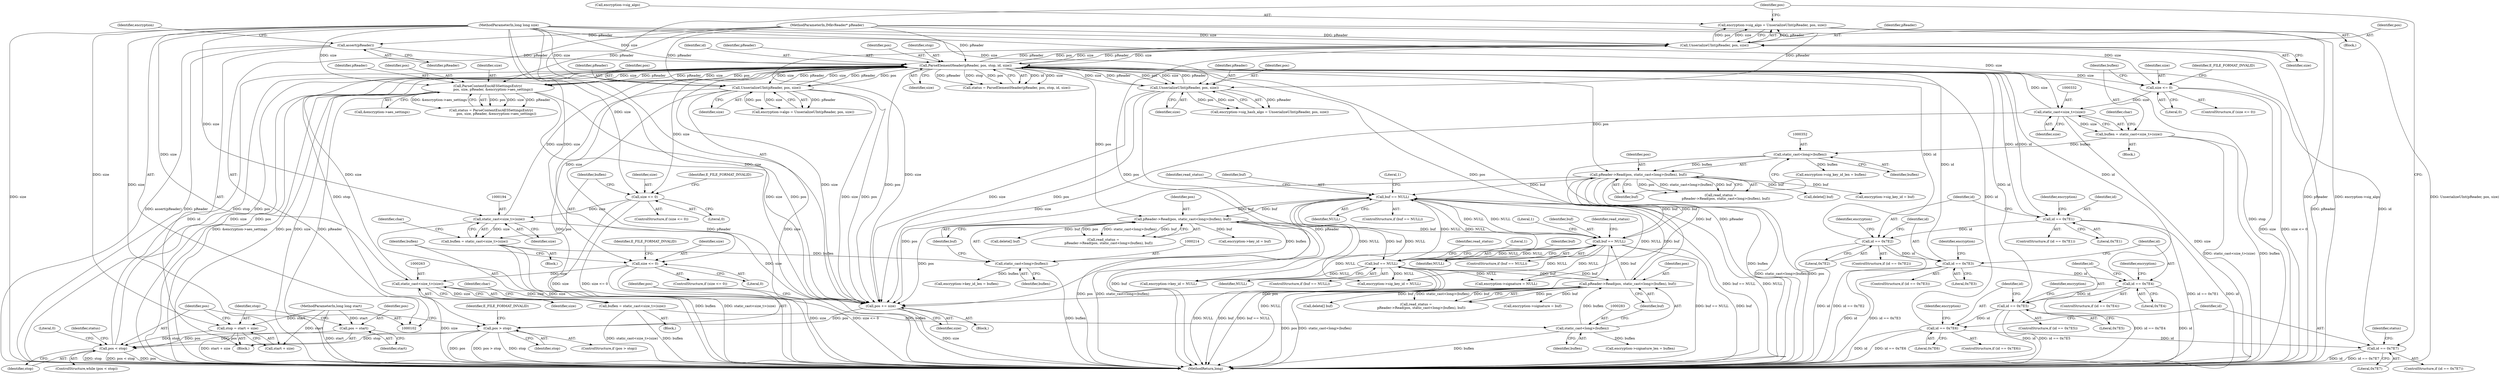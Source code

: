 digraph "0_Android_cc274e2abe8b2a6698a5c47d8aa4bb45f1f9538d_52@API" {
"1000378" [label="(Call,encryption->sig_algo = UnserializeUInt(pReader, pos, size))"];
"1000382" [label="(Call,UnserializeUInt(pReader, pos, size))"];
"1000132" [label="(Call,ParseElementHeader(pReader, pos, stop, id, size))"];
"1000396" [label="(Call,UnserializeUInt(pReader, pos, size))"];
"1000105" [label="(MethodParameterIn,IMkvReader* pReader)"];
"1000104" [label="(MethodParameterIn,long long size)"];
"1000409" [label="(Call,ParseContentEncAESSettingsEntry(\n          pos, size, pReader, &encryption->aes_settings))"];
"1000153" [label="(Call,UnserializeUInt(pReader, pos, size))"];
"1000108" [label="(Call,assert(pReader))"];
"1000123" [label="(Call,pos < stop)"];
"1000113" [label="(Call,pos = start)"];
"1000103" [label="(MethodParameterIn,long long start)"];
"1000425" [label="(Call,pos > stop)"];
"1000421" [label="(Call,pos += size)"];
"1000331" [label="(Call,static_cast<size_t>(size))"];
"1000323" [label="(Call,size <= 0)"];
"1000193" [label="(Call,static_cast<size_t>(size))"];
"1000185" [label="(Call,size <= 0)"];
"1000262" [label="(Call,static_cast<size_t>(size))"];
"1000254" [label="(Call,size <= 0)"];
"1000211" [label="(Call,pReader->Read(pos, static_cast<long>(buflen), buf))"];
"1000213" [label="(Call,static_cast<long>(buflen))"];
"1000191" [label="(Call,buflen = static_cast<size_t>(size))"];
"1000202" [label="(Call,buf == NULL)"];
"1000349" [label="(Call,pReader->Read(pos, static_cast<long>(buflen), buf))"];
"1000351" [label="(Call,static_cast<long>(buflen))"];
"1000329" [label="(Call,buflen = static_cast<size_t>(size))"];
"1000340" [label="(Call,buf == NULL)"];
"1000280" [label="(Call,pReader->Read(pos, static_cast<long>(buflen), buf))"];
"1000282" [label="(Call,static_cast<long>(buflen))"];
"1000260" [label="(Call,buflen = static_cast<size_t>(size))"];
"1000271" [label="(Call,buf == NULL)"];
"1000117" [label="(Call,stop = start + size)"];
"1000167" [label="(Call,id == 0x7E2)"];
"1000145" [label="(Call,id == 0x7E1)"];
"1000374" [label="(Call,id == 0x7E5)"];
"1000305" [label="(Call,id == 0x7E4)"];
"1000236" [label="(Call,id == 0x7E3)"];
"1000388" [label="(Call,id == 0x7E6)"];
"1000402" [label="(Call,id == 0x7E7)"];
"1000385" [label="(Identifier,size)"];
"1000243" [label="(Call,encryption->signature = NULL)"];
"1000349" [label="(Call,pReader->Read(pos, static_cast<long>(buflen), buf))"];
"1000220" [label="(Call,delete[] buf)"];
"1000258" [label="(Identifier,E_FILE_FORMAT_INVALID)"];
"1000362" [label="(Call,encryption->sig_key_id = buf)"];
"1000186" [label="(Identifier,size)"];
"1000151" [label="(Identifier,encryption)"];
"1000273" [label="(Identifier,NULL)"];
"1000422" [label="(Identifier,pos)"];
"1000137" [label="(Identifier,size)"];
"1000212" [label="(Identifier,pos)"];
"1000270" [label="(ControlStructure,if (buf == NULL))"];
"1000373" [label="(ControlStructure,if (id == 0x7E5))"];
"1000380" [label="(Identifier,encryption)"];
"1000117" [label="(Call,stop = start + size)"];
"1000213" [label="(Call,static_cast<long>(buflen))"];
"1000210" [label="(Identifier,read_status)"];
"1000156" [label="(Identifier,size)"];
"1000118" [label="(Identifier,stop)"];
"1000271" [label="(Call,buf == NULL)"];
"1000390" [label="(Literal,0x7E6)"];
"1000404" [label="(Literal,0x7E7)"];
"1000211" [label="(Call,pReader->Read(pos, static_cast<long>(buflen), buf))"];
"1000124" [label="(Identifier,pos)"];
"1000146" [label="(Identifier,id)"];
"1000402" [label="(Call,id == 0x7E7)"];
"1000410" [label="(Identifier,pos)"];
"1000304" [label="(ControlStructure,if (id == 0x7E4))"];
"1000241" [label="(Identifier,encryption)"];
"1000426" [label="(Identifier,pos)"];
"1000195" [label="(Identifier,size)"];
"1000154" [label="(Identifier,pReader)"];
"1000115" [label="(Identifier,start)"];
"1000306" [label="(Identifier,id)"];
"1000132" [label="(Call,ParseElementHeader(pReader, pos, stop, id, size))"];
"1000114" [label="(Identifier,pos)"];
"1000170" [label="(Block,)"];
"1000145" [label="(Call,id == 0x7E1)"];
"1000209" [label="(Call,read_status =\n          pReader->Read(pos, static_cast<long>(buflen), buf))"];
"1000431" [label="(Literal,0)"];
"1000379" [label="(Call,encryption->sig_algo)"];
"1000236" [label="(Call,id == 0x7E3)"];
"1000123" [label="(Call,pos < stop)"];
"1000144" [label="(ControlStructure,if (id == 0x7E1))"];
"1000325" [label="(Literal,0)"];
"1000126" [label="(Block,)"];
"1000401" [label="(ControlStructure,if (id == 0x7E7))"];
"1000335" [label="(Identifier,char)"];
"1000367" [label="(Call,encryption->sig_key_id_len = buflen)"];
"1000331" [label="(Call,static_cast<size_t>(size))"];
"1000167" [label="(Call,id == 0x7E2)"];
"1000398" [label="(Identifier,pos)"];
"1000256" [label="(Literal,0)"];
"1000215" [label="(Identifier,buflen)"];
"1000109" [label="(Identifier,pReader)"];
"1000323" [label="(Call,size <= 0)"];
"1000189" [label="(Identifier,E_FILE_FORMAT_INVALID)"];
"1000340" [label="(Call,buf == NULL)"];
"1000432" [label="(MethodReturn,long)"];
"1000119" [label="(Call,start + size)"];
"1000136" [label="(Identifier,id)"];
"1000216" [label="(Identifier,buf)"];
"1000308" [label="(Block,)"];
"1000169" [label="(Literal,0x7E2)"];
"1000264" [label="(Identifier,size)"];
"1000375" [label="(Identifier,id)"];
"1000341" [label="(Identifier,buf)"];
"1000168" [label="(Identifier,id)"];
"1000423" [label="(Identifier,size)"];
"1000407" [label="(Call,status = ParseContentEncAESSettingsEntry(\n          pos, size, pReader, &encryption->aes_settings))"];
"1000149" [label="(Call,encryption->algo = UnserializeUInt(pReader, pos, size))"];
"1000383" [label="(Identifier,pReader)"];
"1000272" [label="(Identifier,buf)"];
"1000192" [label="(Identifier,buflen)"];
"1000260" [label="(Call,buflen = static_cast<size_t>(size))"];
"1000378" [label="(Call,encryption->sig_algo = UnserializeUInt(pReader, pos, size))"];
"1000310" [label="(Identifier,encryption)"];
"1000351" [label="(Call,static_cast<long>(buflen))"];
"1000425" [label="(Call,pos > stop)"];
"1000285" [label="(Identifier,buf)"];
"1000348" [label="(Identifier,read_status)"];
"1000279" [label="(Identifier,read_status)"];
"1000387" [label="(ControlStructure,if (id == 0x7E6))"];
"1000224" [label="(Call,encryption->key_id = buf)"];
"1000330" [label="(Identifier,buflen)"];
"1000427" [label="(Identifier,stop)"];
"1000345" [label="(Literal,1)"];
"1000122" [label="(ControlStructure,while (pos < stop))"];
"1000281" [label="(Identifier,pos)"];
"1000130" [label="(Call,status = ParseElementHeader(pReader, pos, stop, id, size))"];
"1000155" [label="(Identifier,pos)"];
"1000104" [label="(MethodParameterIn,long long size)"];
"1000111" [label="(Identifier,encryption)"];
"1000204" [label="(Identifier,NULL)"];
"1000305" [label="(Call,id == 0x7E4)"];
"1000108" [label="(Call,assert(pReader))"];
"1000147" [label="(Literal,0x7E1)"];
"1000354" [label="(Identifier,buf)"];
"1000289" [label="(Call,delete[] buf)"];
"1000409" [label="(Call,ParseContentEncAESSettingsEntry(\n          pos, size, pReader, &encryption->aes_settings))"];
"1000376" [label="(Literal,0x7E5)"];
"1000153" [label="(Call,UnserializeUInt(pReader, pos, size))"];
"1000133" [label="(Identifier,pReader)"];
"1000131" [label="(Identifier,status)"];
"1000107" [label="(Block,)"];
"1000421" [label="(Call,pos += size)"];
"1000103" [label="(MethodParameterIn,long long start)"];
"1000282" [label="(Call,static_cast<long>(buflen))"];
"1000347" [label="(Call,read_status =\n          pReader->Read(pos, static_cast<long>(buflen), buf))"];
"1000329" [label="(Call,buflen = static_cast<size_t>(size))"];
"1000253" [label="(ControlStructure,if (size <= 0))"];
"1000358" [label="(Call,delete[] buf)"];
"1000134" [label="(Identifier,pos)"];
"1000280" [label="(Call,pReader->Read(pos, static_cast<long>(buflen), buf))"];
"1000174" [label="(Call,encryption->key_id = NULL)"];
"1000408" [label="(Identifier,status)"];
"1000276" [label="(Literal,1)"];
"1000105" [label="(MethodParameterIn,IMkvReader* pReader)"];
"1000394" [label="(Identifier,encryption)"];
"1000262" [label="(Call,static_cast<size_t>(size))"];
"1000403" [label="(Identifier,id)"];
"1000389" [label="(Identifier,id)"];
"1000384" [label="(Identifier,pos)"];
"1000342" [label="(Identifier,NULL)"];
"1000392" [label="(Call,encryption->sig_hash_algo = UnserializeUInt(pReader, pos, size))"];
"1000324" [label="(Identifier,size)"];
"1000254" [label="(Call,size <= 0)"];
"1000327" [label="(Identifier,E_FILE_FORMAT_INVALID)"];
"1000278" [label="(Call,read_status =\n          pReader->Read(pos, static_cast<long>(buflen), buf))"];
"1000197" [label="(Identifier,char)"];
"1000166" [label="(ControlStructure,if (id == 0x7E2))"];
"1000388" [label="(Call,id == 0x7E6)"];
"1000382" [label="(Call,UnserializeUInt(pReader, pos, size))"];
"1000307" [label="(Literal,0x7E4)"];
"1000413" [label="(Call,&encryption->aes_settings)"];
"1000374" [label="(Call,id == 0x7E5)"];
"1000411" [label="(Identifier,size)"];
"1000191" [label="(Call,buflen = static_cast<size_t>(size))"];
"1000424" [label="(ControlStructure,if (pos > stop))"];
"1000284" [label="(Identifier,buflen)"];
"1000113" [label="(Call,pos = start)"];
"1000184" [label="(ControlStructure,if (size <= 0))"];
"1000353" [label="(Identifier,buflen)"];
"1000135" [label="(Identifier,stop)"];
"1000203" [label="(Identifier,buf)"];
"1000298" [label="(Call,encryption->signature_len = buflen)"];
"1000312" [label="(Call,encryption->sig_key_id = NULL)"];
"1000396" [label="(Call,UnserializeUInt(pReader, pos, size))"];
"1000237" [label="(Identifier,id)"];
"1000229" [label="(Call,encryption->key_id_len = buflen)"];
"1000266" [label="(Identifier,char)"];
"1000207" [label="(Literal,1)"];
"1000125" [label="(Identifier,stop)"];
"1000187" [label="(Literal,0)"];
"1000377" [label="(Block,)"];
"1000293" [label="(Call,encryption->signature = buf)"];
"1000255" [label="(Identifier,size)"];
"1000429" [label="(Identifier,E_FILE_FORMAT_INVALID)"];
"1000322" [label="(ControlStructure,if (size <= 0))"];
"1000235" [label="(ControlStructure,if (id == 0x7E3))"];
"1000397" [label="(Identifier,pReader)"];
"1000202" [label="(Call,buf == NULL)"];
"1000350" [label="(Identifier,pos)"];
"1000399" [label="(Identifier,size)"];
"1000201" [label="(ControlStructure,if (buf == NULL))"];
"1000238" [label="(Literal,0x7E3)"];
"1000412" [label="(Identifier,pReader)"];
"1000261" [label="(Identifier,buflen)"];
"1000333" [label="(Identifier,size)"];
"1000339" [label="(ControlStructure,if (buf == NULL))"];
"1000172" [label="(Identifier,encryption)"];
"1000185" [label="(Call,size <= 0)"];
"1000193" [label="(Call,static_cast<size_t>(size))"];
"1000239" [label="(Block,)"];
"1000378" -> "1000377"  [label="AST: "];
"1000378" -> "1000382"  [label="CFG: "];
"1000379" -> "1000378"  [label="AST: "];
"1000382" -> "1000378"  [label="AST: "];
"1000422" -> "1000378"  [label="CFG: "];
"1000378" -> "1000432"  [label="DDG: encryption->sig_algo"];
"1000378" -> "1000432"  [label="DDG: UnserializeUInt(pReader, pos, size)"];
"1000382" -> "1000378"  [label="DDG: pReader"];
"1000382" -> "1000378"  [label="DDG: pos"];
"1000382" -> "1000378"  [label="DDG: size"];
"1000382" -> "1000385"  [label="CFG: "];
"1000383" -> "1000382"  [label="AST: "];
"1000384" -> "1000382"  [label="AST: "];
"1000385" -> "1000382"  [label="AST: "];
"1000382" -> "1000432"  [label="DDG: pReader"];
"1000382" -> "1000132"  [label="DDG: pReader"];
"1000382" -> "1000132"  [label="DDG: size"];
"1000132" -> "1000382"  [label="DDG: pReader"];
"1000132" -> "1000382"  [label="DDG: pos"];
"1000132" -> "1000382"  [label="DDG: size"];
"1000105" -> "1000382"  [label="DDG: pReader"];
"1000104" -> "1000382"  [label="DDG: size"];
"1000382" -> "1000421"  [label="DDG: size"];
"1000382" -> "1000421"  [label="DDG: pos"];
"1000132" -> "1000130"  [label="AST: "];
"1000132" -> "1000137"  [label="CFG: "];
"1000133" -> "1000132"  [label="AST: "];
"1000134" -> "1000132"  [label="AST: "];
"1000135" -> "1000132"  [label="AST: "];
"1000136" -> "1000132"  [label="AST: "];
"1000137" -> "1000132"  [label="AST: "];
"1000130" -> "1000132"  [label="CFG: "];
"1000132" -> "1000432"  [label="DDG: pos"];
"1000132" -> "1000432"  [label="DDG: pReader"];
"1000132" -> "1000432"  [label="DDG: stop"];
"1000132" -> "1000432"  [label="DDG: id"];
"1000132" -> "1000432"  [label="DDG: size"];
"1000132" -> "1000130"  [label="DDG: id"];
"1000132" -> "1000130"  [label="DDG: size"];
"1000132" -> "1000130"  [label="DDG: pReader"];
"1000132" -> "1000130"  [label="DDG: stop"];
"1000132" -> "1000130"  [label="DDG: pos"];
"1000396" -> "1000132"  [label="DDG: pReader"];
"1000396" -> "1000132"  [label="DDG: size"];
"1000409" -> "1000132"  [label="DDG: pReader"];
"1000409" -> "1000132"  [label="DDG: size"];
"1000153" -> "1000132"  [label="DDG: pReader"];
"1000153" -> "1000132"  [label="DDG: size"];
"1000108" -> "1000132"  [label="DDG: pReader"];
"1000105" -> "1000132"  [label="DDG: pReader"];
"1000123" -> "1000132"  [label="DDG: pos"];
"1000123" -> "1000132"  [label="DDG: stop"];
"1000167" -> "1000132"  [label="DDG: id"];
"1000374" -> "1000132"  [label="DDG: id"];
"1000236" -> "1000132"  [label="DDG: id"];
"1000388" -> "1000132"  [label="DDG: id"];
"1000402" -> "1000132"  [label="DDG: id"];
"1000305" -> "1000132"  [label="DDG: id"];
"1000145" -> "1000132"  [label="DDG: id"];
"1000104" -> "1000132"  [label="DDG: size"];
"1000331" -> "1000132"  [label="DDG: size"];
"1000193" -> "1000132"  [label="DDG: size"];
"1000262" -> "1000132"  [label="DDG: size"];
"1000132" -> "1000145"  [label="DDG: id"];
"1000132" -> "1000153"  [label="DDG: pReader"];
"1000132" -> "1000153"  [label="DDG: pos"];
"1000132" -> "1000153"  [label="DDG: size"];
"1000132" -> "1000185"  [label="DDG: size"];
"1000132" -> "1000211"  [label="DDG: pos"];
"1000132" -> "1000254"  [label="DDG: size"];
"1000132" -> "1000280"  [label="DDG: pos"];
"1000132" -> "1000323"  [label="DDG: size"];
"1000132" -> "1000349"  [label="DDG: pos"];
"1000132" -> "1000396"  [label="DDG: pReader"];
"1000132" -> "1000396"  [label="DDG: pos"];
"1000132" -> "1000396"  [label="DDG: size"];
"1000132" -> "1000409"  [label="DDG: pos"];
"1000132" -> "1000409"  [label="DDG: size"];
"1000132" -> "1000409"  [label="DDG: pReader"];
"1000132" -> "1000421"  [label="DDG: size"];
"1000132" -> "1000421"  [label="DDG: pos"];
"1000132" -> "1000425"  [label="DDG: stop"];
"1000396" -> "1000392"  [label="AST: "];
"1000396" -> "1000399"  [label="CFG: "];
"1000397" -> "1000396"  [label="AST: "];
"1000398" -> "1000396"  [label="AST: "];
"1000399" -> "1000396"  [label="AST: "];
"1000392" -> "1000396"  [label="CFG: "];
"1000396" -> "1000432"  [label="DDG: pReader"];
"1000396" -> "1000392"  [label="DDG: pReader"];
"1000396" -> "1000392"  [label="DDG: pos"];
"1000396" -> "1000392"  [label="DDG: size"];
"1000105" -> "1000396"  [label="DDG: pReader"];
"1000104" -> "1000396"  [label="DDG: size"];
"1000396" -> "1000421"  [label="DDG: size"];
"1000396" -> "1000421"  [label="DDG: pos"];
"1000105" -> "1000102"  [label="AST: "];
"1000105" -> "1000432"  [label="DDG: pReader"];
"1000105" -> "1000108"  [label="DDG: pReader"];
"1000105" -> "1000153"  [label="DDG: pReader"];
"1000105" -> "1000409"  [label="DDG: pReader"];
"1000104" -> "1000102"  [label="AST: "];
"1000104" -> "1000432"  [label="DDG: size"];
"1000104" -> "1000117"  [label="DDG: size"];
"1000104" -> "1000119"  [label="DDG: size"];
"1000104" -> "1000153"  [label="DDG: size"];
"1000104" -> "1000185"  [label="DDG: size"];
"1000104" -> "1000193"  [label="DDG: size"];
"1000104" -> "1000254"  [label="DDG: size"];
"1000104" -> "1000262"  [label="DDG: size"];
"1000104" -> "1000323"  [label="DDG: size"];
"1000104" -> "1000331"  [label="DDG: size"];
"1000104" -> "1000409"  [label="DDG: size"];
"1000104" -> "1000421"  [label="DDG: size"];
"1000409" -> "1000407"  [label="AST: "];
"1000409" -> "1000413"  [label="CFG: "];
"1000410" -> "1000409"  [label="AST: "];
"1000411" -> "1000409"  [label="AST: "];
"1000412" -> "1000409"  [label="AST: "];
"1000413" -> "1000409"  [label="AST: "];
"1000407" -> "1000409"  [label="CFG: "];
"1000409" -> "1000432"  [label="DDG: size"];
"1000409" -> "1000432"  [label="DDG: pReader"];
"1000409" -> "1000432"  [label="DDG: &encryption->aes_settings"];
"1000409" -> "1000432"  [label="DDG: pos"];
"1000409" -> "1000407"  [label="DDG: pos"];
"1000409" -> "1000407"  [label="DDG: size"];
"1000409" -> "1000407"  [label="DDG: pReader"];
"1000409" -> "1000407"  [label="DDG: &encryption->aes_settings"];
"1000409" -> "1000421"  [label="DDG: size"];
"1000409" -> "1000421"  [label="DDG: pos"];
"1000153" -> "1000149"  [label="AST: "];
"1000153" -> "1000156"  [label="CFG: "];
"1000154" -> "1000153"  [label="AST: "];
"1000155" -> "1000153"  [label="AST: "];
"1000156" -> "1000153"  [label="AST: "];
"1000149" -> "1000153"  [label="CFG: "];
"1000153" -> "1000432"  [label="DDG: pos"];
"1000153" -> "1000432"  [label="DDG: pReader"];
"1000153" -> "1000432"  [label="DDG: size"];
"1000153" -> "1000149"  [label="DDG: pReader"];
"1000153" -> "1000149"  [label="DDG: pos"];
"1000153" -> "1000149"  [label="DDG: size"];
"1000153" -> "1000421"  [label="DDG: size"];
"1000153" -> "1000421"  [label="DDG: pos"];
"1000108" -> "1000107"  [label="AST: "];
"1000108" -> "1000109"  [label="CFG: "];
"1000109" -> "1000108"  [label="AST: "];
"1000111" -> "1000108"  [label="CFG: "];
"1000108" -> "1000432"  [label="DDG: assert(pReader)"];
"1000108" -> "1000432"  [label="DDG: pReader"];
"1000123" -> "1000122"  [label="AST: "];
"1000123" -> "1000125"  [label="CFG: "];
"1000124" -> "1000123"  [label="AST: "];
"1000125" -> "1000123"  [label="AST: "];
"1000131" -> "1000123"  [label="CFG: "];
"1000431" -> "1000123"  [label="CFG: "];
"1000123" -> "1000432"  [label="DDG: stop"];
"1000123" -> "1000432"  [label="DDG: pos < stop"];
"1000123" -> "1000432"  [label="DDG: pos"];
"1000113" -> "1000123"  [label="DDG: pos"];
"1000425" -> "1000123"  [label="DDG: pos"];
"1000425" -> "1000123"  [label="DDG: stop"];
"1000117" -> "1000123"  [label="DDG: stop"];
"1000113" -> "1000107"  [label="AST: "];
"1000113" -> "1000115"  [label="CFG: "];
"1000114" -> "1000113"  [label="AST: "];
"1000115" -> "1000113"  [label="AST: "];
"1000118" -> "1000113"  [label="CFG: "];
"1000103" -> "1000113"  [label="DDG: start"];
"1000103" -> "1000102"  [label="AST: "];
"1000103" -> "1000432"  [label="DDG: start"];
"1000103" -> "1000117"  [label="DDG: start"];
"1000103" -> "1000119"  [label="DDG: start"];
"1000425" -> "1000424"  [label="AST: "];
"1000425" -> "1000427"  [label="CFG: "];
"1000426" -> "1000425"  [label="AST: "];
"1000427" -> "1000425"  [label="AST: "];
"1000124" -> "1000425"  [label="CFG: "];
"1000429" -> "1000425"  [label="CFG: "];
"1000425" -> "1000432"  [label="DDG: stop"];
"1000425" -> "1000432"  [label="DDG: pos"];
"1000425" -> "1000432"  [label="DDG: pos > stop"];
"1000421" -> "1000425"  [label="DDG: pos"];
"1000421" -> "1000126"  [label="AST: "];
"1000421" -> "1000423"  [label="CFG: "];
"1000422" -> "1000421"  [label="AST: "];
"1000423" -> "1000421"  [label="AST: "];
"1000426" -> "1000421"  [label="CFG: "];
"1000421" -> "1000432"  [label="DDG: size"];
"1000331" -> "1000421"  [label="DDG: size"];
"1000193" -> "1000421"  [label="DDG: size"];
"1000262" -> "1000421"  [label="DDG: size"];
"1000211" -> "1000421"  [label="DDG: pos"];
"1000280" -> "1000421"  [label="DDG: pos"];
"1000349" -> "1000421"  [label="DDG: pos"];
"1000331" -> "1000329"  [label="AST: "];
"1000331" -> "1000333"  [label="CFG: "];
"1000332" -> "1000331"  [label="AST: "];
"1000333" -> "1000331"  [label="AST: "];
"1000329" -> "1000331"  [label="CFG: "];
"1000331" -> "1000432"  [label="DDG: size"];
"1000331" -> "1000329"  [label="DDG: size"];
"1000323" -> "1000331"  [label="DDG: size"];
"1000323" -> "1000322"  [label="AST: "];
"1000323" -> "1000325"  [label="CFG: "];
"1000324" -> "1000323"  [label="AST: "];
"1000325" -> "1000323"  [label="AST: "];
"1000327" -> "1000323"  [label="CFG: "];
"1000330" -> "1000323"  [label="CFG: "];
"1000323" -> "1000432"  [label="DDG: size"];
"1000323" -> "1000432"  [label="DDG: size <= 0"];
"1000193" -> "1000191"  [label="AST: "];
"1000193" -> "1000195"  [label="CFG: "];
"1000194" -> "1000193"  [label="AST: "];
"1000195" -> "1000193"  [label="AST: "];
"1000191" -> "1000193"  [label="CFG: "];
"1000193" -> "1000432"  [label="DDG: size"];
"1000193" -> "1000191"  [label="DDG: size"];
"1000185" -> "1000193"  [label="DDG: size"];
"1000185" -> "1000184"  [label="AST: "];
"1000185" -> "1000187"  [label="CFG: "];
"1000186" -> "1000185"  [label="AST: "];
"1000187" -> "1000185"  [label="AST: "];
"1000189" -> "1000185"  [label="CFG: "];
"1000192" -> "1000185"  [label="CFG: "];
"1000185" -> "1000432"  [label="DDG: size"];
"1000185" -> "1000432"  [label="DDG: size <= 0"];
"1000262" -> "1000260"  [label="AST: "];
"1000262" -> "1000264"  [label="CFG: "];
"1000263" -> "1000262"  [label="AST: "];
"1000264" -> "1000262"  [label="AST: "];
"1000260" -> "1000262"  [label="CFG: "];
"1000262" -> "1000432"  [label="DDG: size"];
"1000262" -> "1000260"  [label="DDG: size"];
"1000254" -> "1000262"  [label="DDG: size"];
"1000254" -> "1000253"  [label="AST: "];
"1000254" -> "1000256"  [label="CFG: "];
"1000255" -> "1000254"  [label="AST: "];
"1000256" -> "1000254"  [label="AST: "];
"1000258" -> "1000254"  [label="CFG: "];
"1000261" -> "1000254"  [label="CFG: "];
"1000254" -> "1000432"  [label="DDG: size"];
"1000254" -> "1000432"  [label="DDG: size <= 0"];
"1000211" -> "1000209"  [label="AST: "];
"1000211" -> "1000216"  [label="CFG: "];
"1000212" -> "1000211"  [label="AST: "];
"1000213" -> "1000211"  [label="AST: "];
"1000216" -> "1000211"  [label="AST: "];
"1000209" -> "1000211"  [label="CFG: "];
"1000211" -> "1000432"  [label="DDG: pos"];
"1000211" -> "1000432"  [label="DDG: static_cast<long>(buflen)"];
"1000211" -> "1000202"  [label="DDG: buf"];
"1000211" -> "1000209"  [label="DDG: pos"];
"1000211" -> "1000209"  [label="DDG: static_cast<long>(buflen)"];
"1000211" -> "1000209"  [label="DDG: buf"];
"1000213" -> "1000211"  [label="DDG: buflen"];
"1000202" -> "1000211"  [label="DDG: buf"];
"1000211" -> "1000220"  [label="DDG: buf"];
"1000211" -> "1000224"  [label="DDG: buf"];
"1000211" -> "1000271"  [label="DDG: buf"];
"1000211" -> "1000340"  [label="DDG: buf"];
"1000213" -> "1000215"  [label="CFG: "];
"1000214" -> "1000213"  [label="AST: "];
"1000215" -> "1000213"  [label="AST: "];
"1000216" -> "1000213"  [label="CFG: "];
"1000213" -> "1000432"  [label="DDG: buflen"];
"1000191" -> "1000213"  [label="DDG: buflen"];
"1000213" -> "1000229"  [label="DDG: buflen"];
"1000191" -> "1000170"  [label="AST: "];
"1000192" -> "1000191"  [label="AST: "];
"1000197" -> "1000191"  [label="CFG: "];
"1000191" -> "1000432"  [label="DDG: static_cast<size_t>(size)"];
"1000191" -> "1000432"  [label="DDG: buflen"];
"1000202" -> "1000201"  [label="AST: "];
"1000202" -> "1000204"  [label="CFG: "];
"1000203" -> "1000202"  [label="AST: "];
"1000204" -> "1000202"  [label="AST: "];
"1000207" -> "1000202"  [label="CFG: "];
"1000210" -> "1000202"  [label="CFG: "];
"1000202" -> "1000432"  [label="DDG: buf"];
"1000202" -> "1000432"  [label="DDG: buf == NULL"];
"1000202" -> "1000432"  [label="DDG: NULL"];
"1000202" -> "1000174"  [label="DDG: NULL"];
"1000349" -> "1000202"  [label="DDG: buf"];
"1000280" -> "1000202"  [label="DDG: buf"];
"1000340" -> "1000202"  [label="DDG: NULL"];
"1000271" -> "1000202"  [label="DDG: NULL"];
"1000202" -> "1000243"  [label="DDG: NULL"];
"1000202" -> "1000271"  [label="DDG: NULL"];
"1000202" -> "1000312"  [label="DDG: NULL"];
"1000202" -> "1000340"  [label="DDG: NULL"];
"1000349" -> "1000347"  [label="AST: "];
"1000349" -> "1000354"  [label="CFG: "];
"1000350" -> "1000349"  [label="AST: "];
"1000351" -> "1000349"  [label="AST: "];
"1000354" -> "1000349"  [label="AST: "];
"1000347" -> "1000349"  [label="CFG: "];
"1000349" -> "1000432"  [label="DDG: static_cast<long>(buflen)"];
"1000349" -> "1000432"  [label="DDG: pos"];
"1000349" -> "1000271"  [label="DDG: buf"];
"1000349" -> "1000340"  [label="DDG: buf"];
"1000349" -> "1000347"  [label="DDG: pos"];
"1000349" -> "1000347"  [label="DDG: static_cast<long>(buflen)"];
"1000349" -> "1000347"  [label="DDG: buf"];
"1000351" -> "1000349"  [label="DDG: buflen"];
"1000340" -> "1000349"  [label="DDG: buf"];
"1000349" -> "1000358"  [label="DDG: buf"];
"1000349" -> "1000362"  [label="DDG: buf"];
"1000351" -> "1000353"  [label="CFG: "];
"1000352" -> "1000351"  [label="AST: "];
"1000353" -> "1000351"  [label="AST: "];
"1000354" -> "1000351"  [label="CFG: "];
"1000351" -> "1000432"  [label="DDG: buflen"];
"1000329" -> "1000351"  [label="DDG: buflen"];
"1000351" -> "1000367"  [label="DDG: buflen"];
"1000329" -> "1000308"  [label="AST: "];
"1000330" -> "1000329"  [label="AST: "];
"1000335" -> "1000329"  [label="CFG: "];
"1000329" -> "1000432"  [label="DDG: static_cast<size_t>(size)"];
"1000329" -> "1000432"  [label="DDG: buflen"];
"1000340" -> "1000339"  [label="AST: "];
"1000340" -> "1000342"  [label="CFG: "];
"1000341" -> "1000340"  [label="AST: "];
"1000342" -> "1000340"  [label="AST: "];
"1000345" -> "1000340"  [label="CFG: "];
"1000348" -> "1000340"  [label="CFG: "];
"1000340" -> "1000432"  [label="DDG: NULL"];
"1000340" -> "1000432"  [label="DDG: buf == NULL"];
"1000340" -> "1000432"  [label="DDG: buf"];
"1000340" -> "1000174"  [label="DDG: NULL"];
"1000340" -> "1000243"  [label="DDG: NULL"];
"1000340" -> "1000271"  [label="DDG: NULL"];
"1000340" -> "1000312"  [label="DDG: NULL"];
"1000280" -> "1000340"  [label="DDG: buf"];
"1000271" -> "1000340"  [label="DDG: NULL"];
"1000280" -> "1000278"  [label="AST: "];
"1000280" -> "1000285"  [label="CFG: "];
"1000281" -> "1000280"  [label="AST: "];
"1000282" -> "1000280"  [label="AST: "];
"1000285" -> "1000280"  [label="AST: "];
"1000278" -> "1000280"  [label="CFG: "];
"1000280" -> "1000432"  [label="DDG: static_cast<long>(buflen)"];
"1000280" -> "1000432"  [label="DDG: pos"];
"1000280" -> "1000271"  [label="DDG: buf"];
"1000280" -> "1000278"  [label="DDG: pos"];
"1000280" -> "1000278"  [label="DDG: static_cast<long>(buflen)"];
"1000280" -> "1000278"  [label="DDG: buf"];
"1000282" -> "1000280"  [label="DDG: buflen"];
"1000271" -> "1000280"  [label="DDG: buf"];
"1000280" -> "1000289"  [label="DDG: buf"];
"1000280" -> "1000293"  [label="DDG: buf"];
"1000282" -> "1000284"  [label="CFG: "];
"1000283" -> "1000282"  [label="AST: "];
"1000284" -> "1000282"  [label="AST: "];
"1000285" -> "1000282"  [label="CFG: "];
"1000282" -> "1000432"  [label="DDG: buflen"];
"1000260" -> "1000282"  [label="DDG: buflen"];
"1000282" -> "1000298"  [label="DDG: buflen"];
"1000260" -> "1000239"  [label="AST: "];
"1000261" -> "1000260"  [label="AST: "];
"1000266" -> "1000260"  [label="CFG: "];
"1000260" -> "1000432"  [label="DDG: static_cast<size_t>(size)"];
"1000260" -> "1000432"  [label="DDG: buflen"];
"1000271" -> "1000270"  [label="AST: "];
"1000271" -> "1000273"  [label="CFG: "];
"1000272" -> "1000271"  [label="AST: "];
"1000273" -> "1000271"  [label="AST: "];
"1000276" -> "1000271"  [label="CFG: "];
"1000279" -> "1000271"  [label="CFG: "];
"1000271" -> "1000432"  [label="DDG: NULL"];
"1000271" -> "1000432"  [label="DDG: buf"];
"1000271" -> "1000432"  [label="DDG: buf == NULL"];
"1000271" -> "1000174"  [label="DDG: NULL"];
"1000271" -> "1000243"  [label="DDG: NULL"];
"1000271" -> "1000312"  [label="DDG: NULL"];
"1000117" -> "1000107"  [label="AST: "];
"1000117" -> "1000119"  [label="CFG: "];
"1000118" -> "1000117"  [label="AST: "];
"1000119" -> "1000117"  [label="AST: "];
"1000124" -> "1000117"  [label="CFG: "];
"1000117" -> "1000432"  [label="DDG: start + size"];
"1000167" -> "1000166"  [label="AST: "];
"1000167" -> "1000169"  [label="CFG: "];
"1000168" -> "1000167"  [label="AST: "];
"1000169" -> "1000167"  [label="AST: "];
"1000172" -> "1000167"  [label="CFG: "];
"1000237" -> "1000167"  [label="CFG: "];
"1000167" -> "1000432"  [label="DDG: id"];
"1000167" -> "1000432"  [label="DDG: id == 0x7E2"];
"1000145" -> "1000167"  [label="DDG: id"];
"1000167" -> "1000236"  [label="DDG: id"];
"1000145" -> "1000144"  [label="AST: "];
"1000145" -> "1000147"  [label="CFG: "];
"1000146" -> "1000145"  [label="AST: "];
"1000147" -> "1000145"  [label="AST: "];
"1000151" -> "1000145"  [label="CFG: "];
"1000168" -> "1000145"  [label="CFG: "];
"1000145" -> "1000432"  [label="DDG: id == 0x7E1"];
"1000145" -> "1000432"  [label="DDG: id"];
"1000374" -> "1000373"  [label="AST: "];
"1000374" -> "1000376"  [label="CFG: "];
"1000375" -> "1000374"  [label="AST: "];
"1000376" -> "1000374"  [label="AST: "];
"1000380" -> "1000374"  [label="CFG: "];
"1000389" -> "1000374"  [label="CFG: "];
"1000374" -> "1000432"  [label="DDG: id"];
"1000374" -> "1000432"  [label="DDG: id == 0x7E5"];
"1000305" -> "1000374"  [label="DDG: id"];
"1000374" -> "1000388"  [label="DDG: id"];
"1000305" -> "1000304"  [label="AST: "];
"1000305" -> "1000307"  [label="CFG: "];
"1000306" -> "1000305"  [label="AST: "];
"1000307" -> "1000305"  [label="AST: "];
"1000310" -> "1000305"  [label="CFG: "];
"1000375" -> "1000305"  [label="CFG: "];
"1000305" -> "1000432"  [label="DDG: id == 0x7E4"];
"1000305" -> "1000432"  [label="DDG: id"];
"1000236" -> "1000305"  [label="DDG: id"];
"1000236" -> "1000235"  [label="AST: "];
"1000236" -> "1000238"  [label="CFG: "];
"1000237" -> "1000236"  [label="AST: "];
"1000238" -> "1000236"  [label="AST: "];
"1000241" -> "1000236"  [label="CFG: "];
"1000306" -> "1000236"  [label="CFG: "];
"1000236" -> "1000432"  [label="DDG: id"];
"1000236" -> "1000432"  [label="DDG: id == 0x7E3"];
"1000388" -> "1000387"  [label="AST: "];
"1000388" -> "1000390"  [label="CFG: "];
"1000389" -> "1000388"  [label="AST: "];
"1000390" -> "1000388"  [label="AST: "];
"1000394" -> "1000388"  [label="CFG: "];
"1000403" -> "1000388"  [label="CFG: "];
"1000388" -> "1000432"  [label="DDG: id"];
"1000388" -> "1000432"  [label="DDG: id == 0x7E6"];
"1000388" -> "1000402"  [label="DDG: id"];
"1000402" -> "1000401"  [label="AST: "];
"1000402" -> "1000404"  [label="CFG: "];
"1000403" -> "1000402"  [label="AST: "];
"1000404" -> "1000402"  [label="AST: "];
"1000408" -> "1000402"  [label="CFG: "];
"1000422" -> "1000402"  [label="CFG: "];
"1000402" -> "1000432"  [label="DDG: id == 0x7E7"];
"1000402" -> "1000432"  [label="DDG: id"];
}
